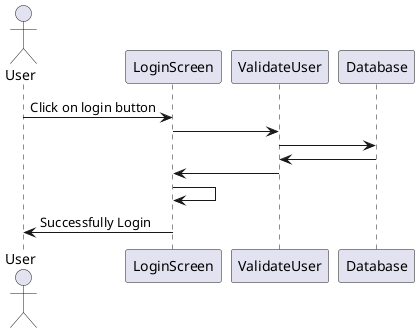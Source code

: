 @startuml
actor User as Foo1
Foo1 -> LoginScreen: Click on login button
LoginScreen -> ValidateUser
ValidateUser -> Database
Database -> ValidateUser
ValidateUser -> LoginScreen
LoginScreen -> LoginScreen
LoginScreen -> Foo1: Successfully Login

@enduml